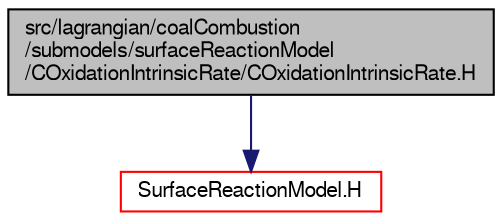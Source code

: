 digraph "src/lagrangian/coalCombustion/submodels/surfaceReactionModel/COxidationIntrinsicRate/COxidationIntrinsicRate.H"
{
  bgcolor="transparent";
  edge [fontname="FreeSans",fontsize="10",labelfontname="FreeSans",labelfontsize="10"];
  node [fontname="FreeSans",fontsize="10",shape=record];
  Node0 [label="src/lagrangian/coalCombustion\l/submodels/surfaceReactionModel\l/COxidationIntrinsicRate/COxidationIntrinsicRate.H",height=0.2,width=0.4,color="black", fillcolor="grey75", style="filled", fontcolor="black"];
  Node0 -> Node1 [color="midnightblue",fontsize="10",style="solid",fontname="FreeSans"];
  Node1 [label="SurfaceReactionModel.H",height=0.2,width=0.4,color="red",URL="$a06308.html"];
}
